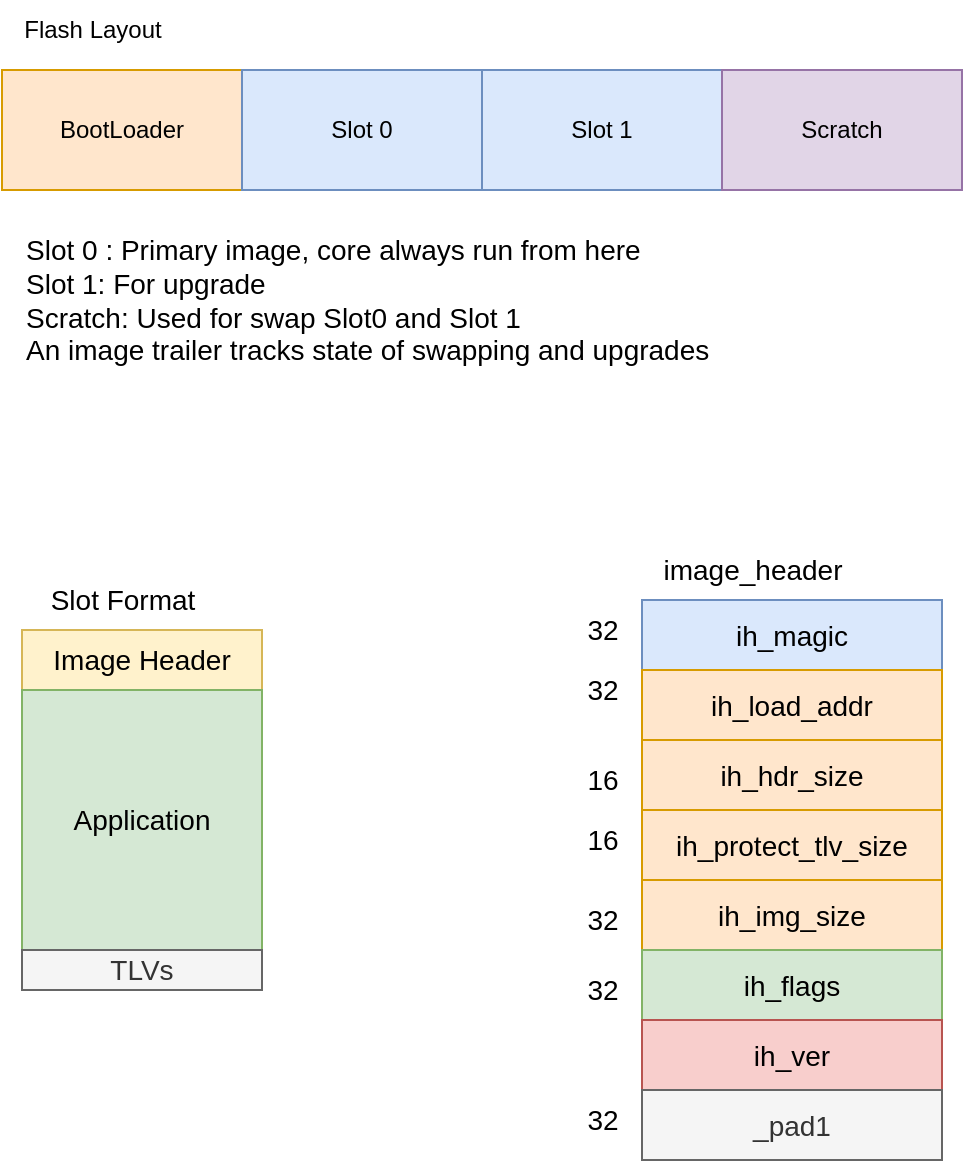 <mxfile version="20.4.0" type="github" pages="2">
  <diagram id="wADDxIZ4hSgZw2CtbdWs" name="mcu_boot">
    <mxGraphModel dx="1350" dy="773" grid="1" gridSize="10" guides="1" tooltips="1" connect="1" arrows="1" fold="1" page="1" pageScale="1" pageWidth="850" pageHeight="1100" math="0" shadow="0">
      <root>
        <mxCell id="0" />
        <mxCell id="1" parent="0" />
        <mxCell id="lm6l3eIHGJC54JILPl7p-1" value="BootLoader" style="rounded=0;whiteSpace=wrap;html=1;fillColor=#ffe6cc;strokeColor=#d79b00;" vertex="1" parent="1">
          <mxGeometry x="70" y="120" width="120" height="60" as="geometry" />
        </mxCell>
        <mxCell id="lm6l3eIHGJC54JILPl7p-2" value="Slot 0" style="rounded=0;whiteSpace=wrap;html=1;fillColor=#dae8fc;strokeColor=#6c8ebf;" vertex="1" parent="1">
          <mxGeometry x="190" y="120" width="120" height="60" as="geometry" />
        </mxCell>
        <mxCell id="lm6l3eIHGJC54JILPl7p-3" value="Slot 1" style="rounded=0;whiteSpace=wrap;html=1;fillColor=#dae8fc;strokeColor=#6c8ebf;" vertex="1" parent="1">
          <mxGeometry x="310" y="120" width="120" height="60" as="geometry" />
        </mxCell>
        <mxCell id="lm6l3eIHGJC54JILPl7p-4" value="Scratch" style="rounded=0;whiteSpace=wrap;html=1;fillColor=#e1d5e7;strokeColor=#9673a6;" vertex="1" parent="1">
          <mxGeometry x="430" y="120" width="120" height="60" as="geometry" />
        </mxCell>
        <mxCell id="lm6l3eIHGJC54JILPl7p-5" value="Flash Layout" style="text;html=1;align=center;verticalAlign=middle;resizable=0;points=[];autosize=1;strokeColor=none;fillColor=none;" vertex="1" parent="1">
          <mxGeometry x="70" y="85" width="90" height="30" as="geometry" />
        </mxCell>
        <mxCell id="lm6l3eIHGJC54JILPl7p-6" value="Slot 0 : Primary image, core always run from here&lt;br style=&quot;font-size: 14px;&quot;&gt;Slot 1: For upgrade&lt;br style=&quot;font-size: 14px;&quot;&gt;Scratch: Used for swap Slot0 and Slot 1&lt;br style=&quot;font-size: 14px;&quot;&gt;An image trailer tracks state of swapping and upgrades" style="text;html=1;align=left;verticalAlign=middle;resizable=0;points=[];autosize=1;strokeColor=none;fillColor=none;fontStyle=0;fontSize=14;" vertex="1" parent="1">
          <mxGeometry x="80" y="195" width="370" height="80" as="geometry" />
        </mxCell>
        <mxCell id="lm6l3eIHGJC54JILPl7p-7" value="Image Header" style="rounded=0;whiteSpace=wrap;html=1;fontSize=14;fillColor=#fff2cc;strokeColor=#d6b656;" vertex="1" parent="1">
          <mxGeometry x="80" y="400" width="120" height="30" as="geometry" />
        </mxCell>
        <mxCell id="lm6l3eIHGJC54JILPl7p-8" value="Application" style="rounded=0;whiteSpace=wrap;html=1;fontSize=14;fillColor=#d5e8d4;strokeColor=#82b366;" vertex="1" parent="1">
          <mxGeometry x="80" y="430" width="120" height="130" as="geometry" />
        </mxCell>
        <mxCell id="lm6l3eIHGJC54JILPl7p-9" value="TLVs" style="rounded=0;whiteSpace=wrap;html=1;fontSize=14;fillColor=#f5f5f5;strokeColor=#666666;fontColor=#333333;" vertex="1" parent="1">
          <mxGeometry x="80" y="560" width="120" height="20" as="geometry" />
        </mxCell>
        <mxCell id="lm6l3eIHGJC54JILPl7p-10" value="Slot Format" style="text;html=1;align=center;verticalAlign=middle;resizable=0;points=[];autosize=1;strokeColor=none;fillColor=none;fontSize=14;" vertex="1" parent="1">
          <mxGeometry x="80" y="370" width="100" height="30" as="geometry" />
        </mxCell>
        <mxCell id="lm6l3eIHGJC54JILPl7p-11" value="ih_magic" style="rounded=0;whiteSpace=wrap;html=1;fontSize=14;fillColor=#dae8fc;strokeColor=#6c8ebf;" vertex="1" parent="1">
          <mxGeometry x="390" y="385" width="150" height="35" as="geometry" />
        </mxCell>
        <mxCell id="lm6l3eIHGJC54JILPl7p-12" value="ih_load_addr" style="rounded=0;whiteSpace=wrap;html=1;fontSize=14;fillColor=#ffe6cc;strokeColor=#d79b00;" vertex="1" parent="1">
          <mxGeometry x="390" y="420" width="150" height="35" as="geometry" />
        </mxCell>
        <mxCell id="lm6l3eIHGJC54JILPl7p-13" value="ih_hdr_size" style="rounded=0;whiteSpace=wrap;html=1;fontSize=14;fillColor=#ffe6cc;strokeColor=#d79b00;" vertex="1" parent="1">
          <mxGeometry x="390" y="455" width="150" height="35" as="geometry" />
        </mxCell>
        <mxCell id="lm6l3eIHGJC54JILPl7p-14" value="ih_protect_tlv_size" style="rounded=0;whiteSpace=wrap;html=1;fontSize=14;fillColor=#ffe6cc;strokeColor=#d79b00;" vertex="1" parent="1">
          <mxGeometry x="390" y="490" width="150" height="35" as="geometry" />
        </mxCell>
        <mxCell id="lm6l3eIHGJC54JILPl7p-15" value="ih_img_size" style="rounded=0;whiteSpace=wrap;html=1;fontSize=14;fillColor=#ffe6cc;strokeColor=#d79b00;" vertex="1" parent="1">
          <mxGeometry x="390" y="525" width="150" height="35" as="geometry" />
        </mxCell>
        <mxCell id="lm6l3eIHGJC54JILPl7p-16" value="ih_flags" style="rounded=0;whiteSpace=wrap;html=1;fontSize=14;fillColor=#d5e8d4;strokeColor=#82b366;" vertex="1" parent="1">
          <mxGeometry x="390" y="560" width="150" height="35" as="geometry" />
        </mxCell>
        <mxCell id="lm6l3eIHGJC54JILPl7p-17" value="ih_ver" style="rounded=0;whiteSpace=wrap;html=1;fontSize=14;fillColor=#f8cecc;strokeColor=#b85450;" vertex="1" parent="1">
          <mxGeometry x="390" y="595" width="150" height="35" as="geometry" />
        </mxCell>
        <mxCell id="lm6l3eIHGJC54JILPl7p-18" value="_pad1" style="rounded=0;whiteSpace=wrap;html=1;fontSize=14;fillColor=#f5f5f5;fontColor=#333333;strokeColor=#666666;" vertex="1" parent="1">
          <mxGeometry x="390" y="630" width="150" height="35" as="geometry" />
        </mxCell>
        <mxCell id="lm6l3eIHGJC54JILPl7p-19" value="32" style="text;html=1;align=center;verticalAlign=middle;resizable=0;points=[];autosize=1;strokeColor=none;fillColor=none;fontSize=14;" vertex="1" parent="1">
          <mxGeometry x="350" y="385" width="40" height="30" as="geometry" />
        </mxCell>
        <mxCell id="lm6l3eIHGJC54JILPl7p-20" value="32" style="text;html=1;align=center;verticalAlign=middle;resizable=0;points=[];autosize=1;strokeColor=none;fillColor=none;fontSize=14;" vertex="1" parent="1">
          <mxGeometry x="350" y="415" width="40" height="30" as="geometry" />
        </mxCell>
        <mxCell id="lm6l3eIHGJC54JILPl7p-21" value="16" style="text;html=1;align=center;verticalAlign=middle;resizable=0;points=[];autosize=1;strokeColor=none;fillColor=none;fontSize=14;" vertex="1" parent="1">
          <mxGeometry x="350" y="460" width="40" height="30" as="geometry" />
        </mxCell>
        <mxCell id="lm6l3eIHGJC54JILPl7p-22" value="16" style="text;html=1;align=center;verticalAlign=middle;resizable=0;points=[];autosize=1;strokeColor=none;fillColor=none;fontSize=14;" vertex="1" parent="1">
          <mxGeometry x="350" y="490" width="40" height="30" as="geometry" />
        </mxCell>
        <mxCell id="lm6l3eIHGJC54JILPl7p-23" value="32" style="text;html=1;align=center;verticalAlign=middle;resizable=0;points=[];autosize=1;strokeColor=none;fillColor=none;fontSize=14;" vertex="1" parent="1">
          <mxGeometry x="350" y="530" width="40" height="30" as="geometry" />
        </mxCell>
        <mxCell id="lm6l3eIHGJC54JILPl7p-25" value="32" style="text;html=1;align=center;verticalAlign=middle;resizable=0;points=[];autosize=1;strokeColor=none;fillColor=none;fontSize=14;" vertex="1" parent="1">
          <mxGeometry x="350" y="565" width="40" height="30" as="geometry" />
        </mxCell>
        <mxCell id="lm6l3eIHGJC54JILPl7p-26" value="32" style="text;html=1;align=center;verticalAlign=middle;resizable=0;points=[];autosize=1;strokeColor=none;fillColor=none;fontSize=14;" vertex="1" parent="1">
          <mxGeometry x="350" y="630" width="40" height="30" as="geometry" />
        </mxCell>
        <mxCell id="lm6l3eIHGJC54JILPl7p-27" value="image_header" style="text;html=1;align=center;verticalAlign=middle;resizable=0;points=[];autosize=1;strokeColor=none;fillColor=none;fontSize=14;" vertex="1" parent="1">
          <mxGeometry x="390" y="355" width="110" height="30" as="geometry" />
        </mxCell>
      </root>
    </mxGraphModel>
  </diagram>
  <diagram id="hmWRDT0ehQaWyH9oh6_J" name="Page-2">
    <mxGraphModel dx="1350" dy="773" grid="1" gridSize="10" guides="1" tooltips="1" connect="1" arrows="1" fold="1" page="1" pageScale="1" pageWidth="850" pageHeight="1100" math="0" shadow="0">
      <root>
        <mxCell id="0" />
        <mxCell id="1" parent="0" />
      </root>
    </mxGraphModel>
  </diagram>
</mxfile>
